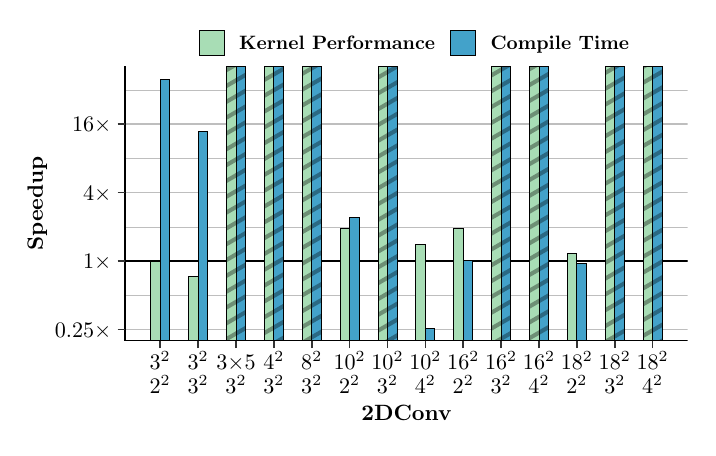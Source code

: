 % Created by tikzDevice version 0.12.4 on 2023-04-20 12:27:51
% !TEX encoding = UTF-8 Unicode
\begin{tikzpicture}[x=1pt,y=1pt]
\definecolor{fillColor}{RGB}{255,255,255}
\path[use as bounding box,fill=fillColor,fill opacity=0.00] (0,0) rectangle (238.49,144.54);
\begin{scope}
\path[clip] (  0.00,  0.00) rectangle (238.49,144.54);
\definecolor{drawColor}{RGB}{255,255,255}
\definecolor{fillColor}{RGB}{255,255,255}

\path[draw=drawColor,line width= 0.6pt,line join=round,line cap=round,fill=fillColor] (  0.00,  0.00) rectangle (238.49,144.54);
\end{scope}
\begin{scope}
\path[clip] ( 35.22, 31.48) rectangle (238.49,130.51);
\definecolor{fillColor}{RGB}{255,255,255}

\path[fill=fillColor] ( 35.22, 31.48) rectangle (238.49,130.51);
\definecolor{drawColor}{RGB}{190,190,190}

\path[draw=drawColor,line width= 0.1pt,line join=round] ( 35.22, 47.87) --
	(238.49, 47.87);

\path[draw=drawColor,line width= 0.1pt,line join=round] ( 35.22, 72.59) --
	(238.49, 72.59);

\path[draw=drawColor,line width= 0.1pt,line join=round] ( 35.22, 97.32) --
	(238.49, 97.32);

\path[draw=drawColor,line width= 0.1pt,line join=round] ( 35.22,122.04) --
	(238.49,122.04);

\path[draw=drawColor,line width= 0.5pt,line join=round] ( 35.22, 35.50) --
	(238.49, 35.50);

\path[draw=drawColor,line width= 0.5pt,line join=round] ( 35.22, 60.23) --
	(238.49, 60.23);

\path[draw=drawColor,line width= 0.5pt,line join=round] ( 35.22, 84.95) --
	(238.49, 84.95);

\path[draw=drawColor,line width= 0.5pt,line join=round] ( 35.22,109.68) --
	(238.49,109.68);
\definecolor{drawColor}{RGB}{0,0,0}

\path[draw=drawColor,line width= 0.4pt,line join=round] ( 35.22, 60.23) -- (238.49, 60.23);
\definecolor{fillColor}{RGB}{168,221,181}

\path[fill=fillColor] ( 44.46, 31.48) rectangle ( 47.88, 59.96);
\definecolor{fillColor}{RGB}{67,162,202}

\path[fill=fillColor] ( 47.88, 31.48) rectangle ( 51.30,126.01);
\definecolor{fillColor}{RGB}{168,221,181}

\path[fill=fillColor] ( 58.15, 31.48) rectangle ( 61.57, 54.72);
\definecolor{fillColor}{RGB}{67,162,202}

\path[fill=fillColor] ( 61.57, 31.48) rectangle ( 64.99,106.91);
\definecolor{fillColor}{RGB}{168,221,181}

\path[fill=fillColor] ( 71.84, 31.48) rectangle ( 75.26,130.51);
\definecolor{fillColor}{RGB}{67,162,202}

\path[fill=fillColor] ( 75.26, 31.48) rectangle ( 78.68,130.51);
\definecolor{fillColor}{RGB}{168,221,181}

\path[fill=fillColor] ( 85.52, 31.48) rectangle ( 88.95,130.51);
\definecolor{fillColor}{RGB}{67,162,202}

\path[fill=fillColor] ( 88.95, 31.48) rectangle ( 92.37,130.51);
\definecolor{fillColor}{RGB}{168,221,181}

\path[fill=fillColor] ( 99.21, 31.48) rectangle (102.64,130.51);
\definecolor{fillColor}{RGB}{67,162,202}

\path[fill=fillColor] (102.64, 31.48) rectangle (106.06,130.51);
\definecolor{fillColor}{RGB}{168,221,181}

\path[fill=fillColor] (112.90, 31.48) rectangle (116.32, 71.93);
\definecolor{fillColor}{RGB}{67,162,202}

\path[fill=fillColor] (116.32, 31.48) rectangle (119.75, 75.84);
\definecolor{fillColor}{RGB}{168,221,181}

\path[fill=fillColor] (126.59, 31.48) rectangle (130.01,130.51);
\definecolor{fillColor}{RGB}{67,162,202}

\path[fill=fillColor] (130.01, 31.48) rectangle (133.43,130.51);
\definecolor{fillColor}{RGB}{168,221,181}

\path[fill=fillColor] (140.28, 31.48) rectangle (143.70, 66.31);
\definecolor{fillColor}{RGB}{67,162,202}

\path[fill=fillColor] (143.70, 31.48) rectangle (147.12, 35.98);
\definecolor{fillColor}{RGB}{168,221,181}

\path[fill=fillColor] (153.97, 31.48) rectangle (157.39, 71.97);
\definecolor{fillColor}{RGB}{67,162,202}

\path[fill=fillColor] (157.39, 31.48) rectangle (160.81, 60.37);
\definecolor{fillColor}{RGB}{168,221,181}

\path[fill=fillColor] (167.65, 31.48) rectangle (171.08,130.51);
\definecolor{fillColor}{RGB}{67,162,202}

\path[fill=fillColor] (171.08, 31.48) rectangle (174.50,130.51);
\definecolor{fillColor}{RGB}{168,221,181}

\path[fill=fillColor] (181.34, 31.48) rectangle (184.76,130.51);
\definecolor{fillColor}{RGB}{67,162,202}

\path[fill=fillColor] (184.76, 31.48) rectangle (188.19,130.51);
\definecolor{fillColor}{RGB}{168,221,181}

\path[fill=fillColor] (195.03, 31.48) rectangle (198.45, 63.05);
\definecolor{fillColor}{RGB}{67,162,202}

\path[fill=fillColor] (198.45, 31.48) rectangle (201.87, 59.48);
\definecolor{fillColor}{RGB}{168,221,181}

\path[fill=fillColor] (208.72, 31.48) rectangle (212.14,130.51);
\definecolor{fillColor}{RGB}{67,162,202}

\path[fill=fillColor] (212.14, 31.48) rectangle (215.56,130.51);
\definecolor{fillColor}{RGB}{168,221,181}

\path[fill=fillColor] (222.41, 31.48) rectangle (225.83,130.51);
\definecolor{fillColor}{RGB}{67,162,202}

\path[fill=fillColor] (225.83, 31.48) rectangle (229.25,130.51);
\definecolor{fillColor}{RGB}{0,0,0}

\path[fill=fillColor,fill opacity=0.35] ( 75.26, 34.85) --
	( 75.26, 33.14) --
	( 72.39, 31.48) --
	( 71.84, 31.48) --
	( 71.84, 32.88) --
	( 75.26, 34.85) --
	cycle;

\path[fill=fillColor,fill opacity=0.35] ( 75.26, 40.57) --
	( 75.26, 38.86) --
	( 71.84, 36.88) --
	( 71.84, 38.60) --
	( 75.26, 40.57) --
	cycle;

\path[fill=fillColor,fill opacity=0.35] ( 75.26, 46.29) --
	( 75.26, 44.57) --
	( 71.84, 42.60) --
	( 71.84, 44.31) --
	( 75.26, 46.29) --
	cycle;

\path[fill=fillColor,fill opacity=0.35] ( 75.26, 52.01) --
	( 75.26, 50.29) --
	( 71.84, 48.31) --
	( 71.84, 50.03) --
	( 75.26, 52.01) --
	cycle;

\path[fill=fillColor,fill opacity=0.35] ( 75.26, 57.72) --
	( 75.26, 56.01) --
	( 71.84, 54.03) --
	( 71.84, 55.75) --
	( 75.26, 57.72) --
	cycle;

\path[fill=fillColor,fill opacity=0.35] ( 75.26, 63.44) --
	( 75.26, 61.72) --
	( 71.84, 59.75) --
	( 71.84, 61.46) --
	( 75.26, 63.44) --
	cycle;

\path[fill=fillColor,fill opacity=0.35] ( 75.26, 69.16) --
	( 75.26, 67.44) --
	( 71.84, 65.47) --
	( 71.84, 67.18) --
	( 75.26, 69.16) --
	cycle;

\path[fill=fillColor,fill opacity=0.35] ( 75.26, 74.87) --
	( 75.26, 73.16) --
	( 71.84, 71.18) --
	( 71.84, 72.90) --
	( 75.26, 74.87) --
	cycle;

\path[fill=fillColor,fill opacity=0.35] ( 75.26, 80.59) --
	( 75.26, 78.88) --
	( 71.84, 76.90) --
	( 71.84, 78.62) --
	( 75.26, 80.59) --
	cycle;

\path[fill=fillColor,fill opacity=0.35] ( 75.26, 86.31) --
	( 75.26, 84.59) --
	( 71.84, 82.62) --
	( 71.84, 84.33) --
	( 75.26, 86.31) --
	cycle;

\path[fill=fillColor,fill opacity=0.35] ( 75.26, 92.03) --
	( 75.26, 90.31) --
	( 71.84, 88.34) --
	( 71.84, 90.05) --
	( 75.26, 92.03) --
	cycle;

\path[fill=fillColor,fill opacity=0.35] ( 75.26, 97.74) --
	( 75.26, 96.03) --
	( 71.84, 94.05) --
	( 71.84, 95.77) --
	( 75.26, 97.74) --
	cycle;

\path[fill=fillColor,fill opacity=0.35] ( 75.26,103.46) --
	( 75.26,101.75) --
	( 71.84, 99.77) --
	( 71.84,101.48) --
	( 75.26,103.46) --
	cycle;

\path[fill=fillColor,fill opacity=0.35] ( 75.26,109.18) --
	( 75.26,107.46) --
	( 71.84,105.49) --
	( 71.84,107.20) --
	( 75.26,109.18) --
	cycle;

\path[fill=fillColor,fill opacity=0.35] ( 75.26,114.89) --
	( 75.26,113.18) --
	( 71.84,111.20) --
	( 71.84,112.92) --
	( 75.26,114.89) --
	cycle;

\path[fill=fillColor,fill opacity=0.35] ( 75.26,120.61) --
	( 75.26,118.90) --
	( 71.84,116.92) --
	( 71.84,118.64) --
	( 75.26,120.61) --
	cycle;

\path[fill=fillColor,fill opacity=0.35] ( 75.26,126.33) --
	( 75.26,124.61) --
	( 71.84,122.64) --
	( 71.84,124.35) --
	( 75.26,126.33) --
	cycle;

\path[fill=fillColor,fill opacity=0.35] ( 72.59,130.51) --
	( 75.26,130.51) --
	( 75.26,130.33) --
	( 71.84,128.36) --
	( 71.84,130.07) --
	( 72.59,130.51) --
	cycle;

\path[fill=fillColor,fill opacity=0.35] ( 78.68, 36.83) --
	( 78.68, 35.11) --
	( 75.26, 33.14) --
	( 75.26, 34.85) --
	( 78.68, 36.83) --
	cycle;

\path[fill=fillColor,fill opacity=0.35] ( 78.68, 42.55) --
	( 78.68, 40.83) --
	( 75.26, 38.86) --
	( 75.26, 40.57) --
	( 78.68, 42.55) --
	cycle;

\path[fill=fillColor,fill opacity=0.35] ( 78.68, 48.26) --
	( 78.68, 46.55) --
	( 75.26, 44.57) --
	( 75.26, 46.29) --
	( 78.68, 48.26) --
	cycle;

\path[fill=fillColor,fill opacity=0.35] ( 78.68, 53.98) --
	( 78.68, 52.27) --
	( 75.26, 50.29) --
	( 75.26, 52.01) --
	( 78.68, 53.98) --
	cycle;

\path[fill=fillColor,fill opacity=0.35] ( 78.68, 59.70) --
	( 78.68, 57.98) --
	( 75.26, 56.01) --
	( 75.26, 57.72) --
	( 78.68, 59.70) --
	cycle;

\path[fill=fillColor,fill opacity=0.35] ( 78.68, 65.42) --
	( 78.68, 63.70) --
	( 75.26, 61.72) --
	( 75.26, 63.44) --
	( 78.68, 65.42) --
	cycle;

\path[fill=fillColor,fill opacity=0.35] ( 78.68, 71.13) --
	( 78.68, 69.42) --
	( 75.26, 67.44) --
	( 75.26, 69.16) --
	( 78.68, 71.13) --
	cycle;

\path[fill=fillColor,fill opacity=0.35] ( 78.68, 76.85) --
	( 78.68, 75.13) --
	( 75.26, 73.16) --
	( 75.26, 74.87) --
	( 78.68, 76.85) --
	cycle;

\path[fill=fillColor,fill opacity=0.35] ( 78.68, 82.57) --
	( 78.68, 80.85) --
	( 75.26, 78.88) --
	( 75.26, 80.59) --
	( 78.68, 82.57) --
	cycle;

\path[fill=fillColor,fill opacity=0.35] ( 78.68, 88.28) --
	( 78.68, 86.57) --
	( 75.26, 84.59) --
	( 75.26, 86.31) --
	( 78.68, 88.28) --
	cycle;

\path[fill=fillColor,fill opacity=0.35] ( 78.68, 94.00) --
	( 78.68, 92.29) --
	( 75.26, 90.31) --
	( 75.26, 92.03) --
	( 78.68, 94.00) --
	cycle;

\path[fill=fillColor,fill opacity=0.35] ( 78.68, 99.72) --
	( 78.68, 98.00) --
	( 75.26, 96.03) --
	( 75.26, 97.74) --
	( 78.68, 99.72) --
	cycle;

\path[fill=fillColor,fill opacity=0.35] ( 78.68,105.44) --
	( 78.68,103.72) --
	( 75.26,101.75) --
	( 75.26,103.46) --
	( 78.68,105.44) --
	cycle;

\path[fill=fillColor,fill opacity=0.35] ( 78.68,111.15) --
	( 78.68,109.44) --
	( 75.26,107.46) --
	( 75.26,109.18) --
	( 78.68,111.15) --
	cycle;

\path[fill=fillColor,fill opacity=0.35] ( 78.68,116.87) --
	( 78.68,115.16) --
	( 75.26,113.18) --
	( 75.26,114.89) --
	( 78.68,116.87) --
	cycle;

\path[fill=fillColor,fill opacity=0.35] ( 78.68,122.59) --
	( 78.68,120.87) --
	( 75.26,118.90) --
	( 75.26,120.61) --
	( 78.68,122.59) --
	cycle;

\path[fill=fillColor,fill opacity=0.35] ( 78.68,128.30) --
	( 78.68,126.59) --
	( 75.26,124.61) --
	( 75.26,126.33) --
	( 78.68,128.30) --
	cycle;

\path[fill=fillColor,fill opacity=0.35] ( 75.26,130.33) --
	( 75.26,130.51) --
	( 75.56,130.51) --
	( 75.26,130.33) --
	cycle;

\path[fill=fillColor,fill opacity=0.35] ( 88.95, 37.04) --
	( 88.95, 35.32) --
	( 85.52, 33.35) --
	( 85.52, 35.06) --
	( 88.95, 37.04) --
	cycle;

\path[fill=fillColor,fill opacity=0.35] ( 88.95, 42.76) --
	( 88.95, 41.04) --
	( 85.52, 39.07) --
	( 85.52, 40.78) --
	( 88.95, 42.76) --
	cycle;

\path[fill=fillColor,fill opacity=0.35] ( 88.95, 48.47) --
	( 88.95, 46.76) --
	( 85.52, 44.78) --
	( 85.52, 46.50) --
	( 88.95, 48.47) --
	cycle;

\path[fill=fillColor,fill opacity=0.35] ( 88.95, 54.19) --
	( 88.95, 52.48) --
	( 85.52, 50.50) --
	( 85.52, 52.22) --
	( 88.95, 54.19) --
	cycle;

\path[fill=fillColor,fill opacity=0.35] ( 88.95, 59.91) --
	( 88.95, 58.19) --
	( 85.52, 56.22) --
	( 85.52, 57.93) --
	( 88.95, 59.91) --
	cycle;

\path[fill=fillColor,fill opacity=0.35] ( 88.95, 65.63) --
	( 88.95, 63.91) --
	( 85.52, 61.93) --
	( 85.52, 63.65) --
	( 88.95, 65.63) --
	cycle;

\path[fill=fillColor,fill opacity=0.35] ( 88.95, 71.34) --
	( 88.95, 69.63) --
	( 85.52, 67.65) --
	( 85.52, 69.37) --
	( 88.95, 71.34) --
	cycle;

\path[fill=fillColor,fill opacity=0.35] ( 88.95, 77.06) --
	( 88.95, 75.34) --
	( 85.52, 73.37) --
	( 85.52, 75.08) --
	( 88.95, 77.06) --
	cycle;

\path[fill=fillColor,fill opacity=0.35] ( 88.95, 82.78) --
	( 88.95, 81.06) --
	( 85.52, 79.09) --
	( 85.52, 80.80) --
	( 88.95, 82.78) --
	cycle;

\path[fill=fillColor,fill opacity=0.35] ( 88.95, 88.49) --
	( 88.95, 86.78) --
	( 85.52, 84.80) --
	( 85.52, 86.52) --
	( 88.95, 88.49) --
	cycle;

\path[fill=fillColor,fill opacity=0.35] ( 88.95, 94.21) --
	( 88.95, 92.50) --
	( 85.52, 90.52) --
	( 85.52, 92.24) --
	( 88.95, 94.21) --
	cycle;

\path[fill=fillColor,fill opacity=0.35] ( 88.95, 99.93) --
	( 88.95, 98.21) --
	( 85.52, 96.24) --
	( 85.52, 97.95) --
	( 88.95, 99.93) --
	cycle;

\path[fill=fillColor,fill opacity=0.35] ( 88.95,105.65) --
	( 88.95,103.93) --
	( 85.52,101.96) --
	( 85.52,103.67) --
	( 88.95,105.65) --
	cycle;

\path[fill=fillColor,fill opacity=0.35] ( 88.95,111.36) --
	( 88.95,109.65) --
	( 85.52,107.67) --
	( 85.52,109.39) --
	( 88.95,111.36) --
	cycle;

\path[fill=fillColor,fill opacity=0.35] ( 88.95,117.08) --
	( 88.95,115.37) --
	( 85.52,113.39) --
	( 85.52,115.10) --
	( 88.95,117.08) --
	cycle;

\path[fill=fillColor,fill opacity=0.35] ( 88.95,122.80) --
	( 88.95,121.08) --
	( 85.52,119.11) --
	( 85.52,120.82) --
	( 88.95,122.80) --
	cycle;

\path[fill=fillColor,fill opacity=0.35] ( 88.95,128.51) --
	( 88.95,126.80) --
	( 85.52,124.82) --
	( 85.52,126.54) --
	( 88.95,128.51) --
	cycle;

\path[fill=fillColor,fill opacity=0.35] ( 92.37, 33.30) --
	( 92.37, 31.58) --
	( 92.19, 31.48) --
	( 89.22, 31.48) --
	( 92.37, 33.30) --
	cycle;

\path[fill=fillColor,fill opacity=0.35] ( 92.37, 39.02) --
	( 92.37, 37.30) --
	( 88.95, 35.32) --
	( 88.95, 37.04) --
	( 92.37, 39.02) --
	cycle;

\path[fill=fillColor,fill opacity=0.35] ( 92.37, 44.73) --
	( 92.37, 43.02) --
	( 88.95, 41.04) --
	( 88.95, 42.76) --
	( 92.37, 44.73) --
	cycle;

\path[fill=fillColor,fill opacity=0.35] ( 92.37, 50.45) --
	( 92.37, 48.73) --
	( 88.95, 46.76) --
	( 88.95, 48.47) --
	( 92.37, 50.45) --
	cycle;

\path[fill=fillColor,fill opacity=0.35] ( 92.37, 56.17) --
	( 92.37, 54.45) --
	( 88.95, 52.48) --
	( 88.95, 54.19) --
	( 92.37, 56.17) --
	cycle;

\path[fill=fillColor,fill opacity=0.35] ( 92.37, 61.88) --
	( 92.37, 60.17) --
	( 88.95, 58.19) --
	( 88.95, 59.91) --
	( 92.37, 61.88) --
	cycle;

\path[fill=fillColor,fill opacity=0.35] ( 92.37, 67.60) --
	( 92.37, 65.89) --
	( 88.95, 63.91) --
	( 88.95, 65.63) --
	( 92.37, 67.60) --
	cycle;

\path[fill=fillColor,fill opacity=0.35] ( 92.37, 73.32) --
	( 92.37, 71.60) --
	( 88.95, 69.63) --
	( 88.95, 71.34) --
	( 92.37, 73.32) --
	cycle;

\path[fill=fillColor,fill opacity=0.35] ( 92.37, 79.04) --
	( 92.37, 77.32) --
	( 88.95, 75.34) --
	( 88.95, 77.06) --
	( 92.37, 79.04) --
	cycle;

\path[fill=fillColor,fill opacity=0.35] ( 92.37, 84.75) --
	( 92.37, 83.04) --
	( 88.95, 81.06) --
	( 88.95, 82.78) --
	( 92.37, 84.75) --
	cycle;

\path[fill=fillColor,fill opacity=0.35] ( 92.37, 90.47) --
	( 92.37, 88.75) --
	( 88.95, 86.78) --
	( 88.95, 88.49) --
	( 92.37, 90.47) --
	cycle;

\path[fill=fillColor,fill opacity=0.35] ( 92.37, 96.19) --
	( 92.37, 94.47) --
	( 88.95, 92.50) --
	( 88.95, 94.21) --
	( 92.37, 96.19) --
	cycle;

\path[fill=fillColor,fill opacity=0.35] ( 92.37,101.90) --
	( 92.37,100.19) --
	( 88.95, 98.21) --
	( 88.95, 99.93) --
	( 92.37,101.90) --
	cycle;

\path[fill=fillColor,fill opacity=0.35] ( 92.37,107.62) --
	( 92.37,105.91) --
	( 88.95,103.93) --
	( 88.95,105.65) --
	( 92.37,107.62) --
	cycle;

\path[fill=fillColor,fill opacity=0.35] ( 92.37,113.34) --
	( 92.37,111.62) --
	( 88.95,109.65) --
	( 88.95,111.36) --
	( 92.37,113.34) --
	cycle;

\path[fill=fillColor,fill opacity=0.35] ( 92.37,119.06) --
	( 92.37,117.34) --
	( 88.95,115.37) --
	( 88.95,117.08) --
	( 92.37,119.06) --
	cycle;

\path[fill=fillColor,fill opacity=0.35] ( 92.37,124.77) --
	( 92.37,123.06) --
	( 88.95,121.08) --
	( 88.95,122.80) --
	( 92.37,124.77) --
	cycle;

\path[fill=fillColor,fill opacity=0.35] ( 92.37,130.49) --
	( 92.37,128.78) --
	( 88.95,126.80) --
	( 88.95,128.51) --
	( 92.37,130.49) --
	cycle;

\path[fill=fillColor,fill opacity=0.35] (102.64, 33.51) --
	(102.64, 31.79) --
	(102.10, 31.48) --
	( 99.21, 31.48) --
	( 99.21, 31.53) --
	(102.64, 33.51) --
	cycle;

\path[fill=fillColor,fill opacity=0.35] (102.64, 39.23) --
	(102.64, 37.51) --
	( 99.21, 35.53) --
	( 99.21, 37.25) --
	(102.64, 39.23) --
	cycle;

\path[fill=fillColor,fill opacity=0.35] (102.64, 44.94) --
	(102.64, 43.23) --
	( 99.21, 41.25) --
	( 99.21, 42.97) --
	(102.64, 44.94) --
	cycle;

\path[fill=fillColor,fill opacity=0.35] (102.64, 50.66) --
	(102.64, 48.94) --
	( 99.21, 46.97) --
	( 99.21, 48.68) --
	(102.64, 50.66) --
	cycle;

\path[fill=fillColor,fill opacity=0.35] (102.64, 56.38) --
	(102.64, 54.66) --
	( 99.21, 52.69) --
	( 99.21, 54.40) --
	(102.64, 56.38) --
	cycle;

\path[fill=fillColor,fill opacity=0.35] (102.64, 62.09) --
	(102.64, 60.38) --
	( 99.21, 58.40) --
	( 99.21, 60.12) --
	(102.64, 62.09) --
	cycle;

\path[fill=fillColor,fill opacity=0.35] (102.64, 67.81) --
	(102.64, 66.10) --
	( 99.21, 64.12) --
	( 99.21, 65.84) --
	(102.64, 67.81) --
	cycle;

\path[fill=fillColor,fill opacity=0.35] (102.64, 73.53) --
	(102.64, 71.81) --
	( 99.21, 69.84) --
	( 99.21, 71.55) --
	(102.64, 73.53) --
	cycle;

\path[fill=fillColor,fill opacity=0.35] (102.64, 79.25) --
	(102.64, 77.53) --
	( 99.21, 75.55) --
	( 99.21, 77.27) --
	(102.64, 79.25) --
	cycle;

\path[fill=fillColor,fill opacity=0.35] (102.64, 84.96) --
	(102.64, 83.25) --
	( 99.21, 81.27) --
	( 99.21, 82.99) --
	(102.64, 84.96) --
	cycle;

\path[fill=fillColor,fill opacity=0.35] (102.64, 90.68) --
	(102.64, 88.96) --
	( 99.21, 86.99) --
	( 99.21, 88.70) --
	(102.64, 90.68) --
	cycle;

\path[fill=fillColor,fill opacity=0.35] (102.64, 96.40) --
	(102.64, 94.68) --
	( 99.21, 92.71) --
	( 99.21, 94.42) --
	(102.64, 96.40) --
	cycle;

\path[fill=fillColor,fill opacity=0.35] (102.64,102.11) --
	(102.64,100.40) --
	( 99.21, 98.42) --
	( 99.21,100.14) --
	(102.64,102.11) --
	cycle;

\path[fill=fillColor,fill opacity=0.35] (102.64,107.83) --
	(102.64,106.12) --
	( 99.21,104.14) --
	( 99.21,105.86) --
	(102.64,107.83) --
	cycle;

\path[fill=fillColor,fill opacity=0.35] (102.64,113.55) --
	(102.64,111.83) --
	( 99.21,109.86) --
	( 99.21,111.57) --
	(102.64,113.55) --
	cycle;

\path[fill=fillColor,fill opacity=0.35] (102.64,119.27) --
	(102.64,117.55) --
	( 99.21,115.58) --
	( 99.21,117.29) --
	(102.64,119.27) --
	cycle;

\path[fill=fillColor,fill opacity=0.35] (102.64,124.98) --
	(102.64,123.27) --
	( 99.21,121.29) --
	( 99.21,123.01) --
	(102.64,124.98) --
	cycle;

\path[fill=fillColor,fill opacity=0.35] (102.30,130.51) --
	(102.64,130.51) --
	(102.64,128.99) --
	( 99.21,127.01) --
	( 99.21,128.72) --
	(102.30,130.51) --
	cycle;

\path[fill=fillColor,fill opacity=0.35] (106.06, 35.48) --
	(106.06, 33.77) --
	(102.64, 31.79) --
	(102.64, 33.51) --
	(106.06, 35.48) --
	cycle;

\path[fill=fillColor,fill opacity=0.35] (106.06, 41.20) --
	(106.06, 39.49) --
	(102.64, 37.51) --
	(102.64, 39.23) --
	(106.06, 41.20) --
	cycle;

\path[fill=fillColor,fill opacity=0.35] (106.06, 46.92) --
	(106.06, 45.20) --
	(102.64, 43.23) --
	(102.64, 44.94) --
	(106.06, 46.92) --
	cycle;

\path[fill=fillColor,fill opacity=0.35] (106.06, 52.64) --
	(106.06, 50.92) --
	(102.64, 48.94) --
	(102.64, 50.66) --
	(106.06, 52.64) --
	cycle;

\path[fill=fillColor,fill opacity=0.35] (106.06, 58.35) --
	(106.06, 56.64) --
	(102.64, 54.66) --
	(102.64, 56.38) --
	(106.06, 58.35) --
	cycle;

\path[fill=fillColor,fill opacity=0.35] (106.06, 64.07) --
	(106.06, 62.35) --
	(102.64, 60.38) --
	(102.64, 62.09) --
	(106.06, 64.07) --
	cycle;

\path[fill=fillColor,fill opacity=0.35] (106.06, 69.79) --
	(106.06, 68.07) --
	(102.64, 66.10) --
	(102.64, 67.81) --
	(106.06, 69.79) --
	cycle;

\path[fill=fillColor,fill opacity=0.35] (106.06, 75.50) --
	(106.06, 73.79) --
	(102.64, 71.81) --
	(102.64, 73.53) --
	(106.06, 75.50) --
	cycle;

\path[fill=fillColor,fill opacity=0.35] (106.06, 81.22) --
	(106.06, 79.51) --
	(102.64, 77.53) --
	(102.64, 79.25) --
	(106.06, 81.22) --
	cycle;

\path[fill=fillColor,fill opacity=0.35] (106.06, 86.94) --
	(106.06, 85.22) --
	(102.64, 83.25) --
	(102.64, 84.96) --
	(106.06, 86.94) --
	cycle;

\path[fill=fillColor,fill opacity=0.35] (106.06, 92.66) --
	(106.06, 90.94) --
	(102.64, 88.96) --
	(102.64, 90.68) --
	(106.06, 92.66) --
	cycle;

\path[fill=fillColor,fill opacity=0.35] (106.06, 98.37) --
	(106.06, 96.66) --
	(102.64, 94.68) --
	(102.64, 96.40) --
	(106.06, 98.37) --
	cycle;

\path[fill=fillColor,fill opacity=0.35] (106.06,104.09) --
	(106.06,102.38) --
	(102.64,100.40) --
	(102.64,102.11) --
	(106.06,104.09) --
	cycle;

\path[fill=fillColor,fill opacity=0.35] (106.06,109.81) --
	(106.06,108.09) --
	(102.64,106.12) --
	(102.64,107.83) --
	(106.06,109.81) --
	cycle;

\path[fill=fillColor,fill opacity=0.35] (106.06,115.52) --
	(106.06,113.81) --
	(102.64,111.83) --
	(102.64,113.55) --
	(106.06,115.52) --
	cycle;

\path[fill=fillColor,fill opacity=0.35] (106.06,121.24) --
	(106.06,119.53) --
	(102.64,117.55) --
	(102.64,119.27) --
	(106.06,121.24) --
	cycle;

\path[fill=fillColor,fill opacity=0.35] (106.06,126.96) --
	(106.06,125.24) --
	(102.64,123.27) --
	(102.64,124.98) --
	(106.06,126.96) --
	cycle;

\path[fill=fillColor,fill opacity=0.35] (102.64,128.99) --
	(102.64,130.51) --
	(105.27,130.51) --
	(102.64,128.99) --
	cycle;

\path[fill=fillColor,fill opacity=0.35] (130.01, 32.16) --
	(130.01, 31.48) --
	(128.83, 31.48) --
	(130.01, 32.16) --
	cycle;

\path[fill=fillColor,fill opacity=0.35] (130.01, 37.88) --
	(130.01, 36.16) --
	(126.59, 34.19) --
	(126.59, 35.90) --
	(130.01, 37.88) --
	cycle;

\path[fill=fillColor,fill opacity=0.35] (130.01, 43.60) --
	(130.01, 41.88) --
	(126.59, 39.91) --
	(126.59, 41.62) --
	(130.01, 43.60) --
	cycle;

\path[fill=fillColor,fill opacity=0.35] (130.01, 49.31) --
	(130.01, 47.60) --
	(126.59, 45.62) --
	(126.59, 47.34) --
	(130.01, 49.31) --
	cycle;

\path[fill=fillColor,fill opacity=0.35] (130.01, 55.03) --
	(130.01, 53.32) --
	(126.59, 51.34) --
	(126.59, 53.06) --
	(130.01, 55.03) --
	cycle;

\path[fill=fillColor,fill opacity=0.35] (130.01, 60.75) --
	(130.01, 59.03) --
	(126.59, 57.06) --
	(126.59, 58.77) --
	(130.01, 60.75) --
	cycle;

\path[fill=fillColor,fill opacity=0.35] (130.01, 66.47) --
	(130.01, 64.75) --
	(126.59, 62.77) --
	(126.59, 64.49) --
	(130.01, 66.47) --
	cycle;

\path[fill=fillColor,fill opacity=0.35] (130.01, 72.18) --
	(130.01, 70.47) --
	(126.59, 68.49) --
	(126.59, 70.21) --
	(130.01, 72.18) --
	cycle;

\path[fill=fillColor,fill opacity=0.35] (130.01, 77.90) --
	(130.01, 76.18) --
	(126.59, 74.21) --
	(126.59, 75.92) --
	(130.01, 77.90) --
	cycle;

\path[fill=fillColor,fill opacity=0.35] (130.01, 83.62) --
	(130.01, 81.90) --
	(126.59, 79.93) --
	(126.59, 81.64) --
	(130.01, 83.62) --
	cycle;

\path[fill=fillColor,fill opacity=0.35] (130.01, 89.33) --
	(130.01, 87.62) --
	(126.59, 85.64) --
	(126.59, 87.36) --
	(130.01, 89.33) --
	cycle;

\path[fill=fillColor,fill opacity=0.35] (130.01, 95.05) --
	(130.01, 93.34) --
	(126.59, 91.36) --
	(126.59, 93.08) --
	(130.01, 95.05) --
	cycle;

\path[fill=fillColor,fill opacity=0.35] (130.01,100.77) --
	(130.01, 99.05) --
	(126.59, 97.08) --
	(126.59, 98.79) --
	(130.01,100.77) --
	cycle;

\path[fill=fillColor,fill opacity=0.35] (130.01,106.49) --
	(130.01,104.77) --
	(126.59,102.79) --
	(126.59,104.51) --
	(130.01,106.49) --
	cycle;

\path[fill=fillColor,fill opacity=0.35] (130.01,112.20) --
	(130.01,110.49) --
	(126.59,108.51) --
	(126.59,110.23) --
	(130.01,112.20) --
	cycle;

\path[fill=fillColor,fill opacity=0.35] (130.01,117.92) --
	(130.01,116.21) --
	(126.59,114.23) --
	(126.59,115.94) --
	(130.01,117.92) --
	cycle;

\path[fill=fillColor,fill opacity=0.35] (130.01,123.64) --
	(130.01,121.92) --
	(126.59,119.95) --
	(126.59,121.66) --
	(130.01,123.64) --
	cycle;

\path[fill=fillColor,fill opacity=0.35] (130.01,129.35) --
	(130.01,127.64) --
	(126.59,125.66) --
	(126.59,127.38) --
	(130.01,129.35) --
	cycle;

\path[fill=fillColor,fill opacity=0.35] (133.43, 34.14) --
	(133.43, 32.42) --
	(131.80, 31.48) --
	(130.01, 31.48) --
	(130.01, 32.16) --
	(133.43, 34.14) --
	cycle;

\path[fill=fillColor,fill opacity=0.35] (133.43, 39.85) --
	(133.43, 38.14) --
	(130.01, 36.16) --
	(130.01, 37.88) --
	(133.43, 39.85) --
	cycle;

\path[fill=fillColor,fill opacity=0.35] (133.43, 45.57) --
	(133.43, 43.86) --
	(130.01, 41.88) --
	(130.01, 43.60) --
	(133.43, 45.57) --
	cycle;

\path[fill=fillColor,fill opacity=0.35] (133.43, 51.29) --
	(133.43, 49.57) --
	(130.01, 47.60) --
	(130.01, 49.31) --
	(133.43, 51.29) --
	cycle;

\path[fill=fillColor,fill opacity=0.35] (133.43, 57.01) --
	(133.43, 55.29) --
	(130.01, 53.32) --
	(130.01, 55.03) --
	(133.43, 57.01) --
	cycle;

\path[fill=fillColor,fill opacity=0.35] (133.43, 62.72) --
	(133.43, 61.01) --
	(130.01, 59.03) --
	(130.01, 60.75) --
	(133.43, 62.72) --
	cycle;

\path[fill=fillColor,fill opacity=0.35] (133.43, 68.44) --
	(133.43, 66.73) --
	(130.01, 64.75) --
	(130.01, 66.47) --
	(133.43, 68.44) --
	cycle;

\path[fill=fillColor,fill opacity=0.35] (133.43, 74.16) --
	(133.43, 72.44) --
	(130.01, 70.47) --
	(130.01, 72.18) --
	(133.43, 74.16) --
	cycle;

\path[fill=fillColor,fill opacity=0.35] (133.43, 79.88) --
	(133.43, 78.16) --
	(130.01, 76.18) --
	(130.01, 77.90) --
	(133.43, 79.88) --
	cycle;

\path[fill=fillColor,fill opacity=0.35] (133.43, 85.59) --
	(133.43, 83.88) --
	(130.01, 81.90) --
	(130.01, 83.62) --
	(133.43, 85.59) --
	cycle;

\path[fill=fillColor,fill opacity=0.35] (133.43, 91.31) --
	(133.43, 89.59) --
	(130.01, 87.62) --
	(130.01, 89.33) --
	(133.43, 91.31) --
	cycle;

\path[fill=fillColor,fill opacity=0.35] (133.43, 97.03) --
	(133.43, 95.31) --
	(130.01, 93.34) --
	(130.01, 95.05) --
	(133.43, 97.03) --
	cycle;

\path[fill=fillColor,fill opacity=0.35] (133.43,102.74) --
	(133.43,101.03) --
	(130.01, 99.05) --
	(130.01,100.77) --
	(133.43,102.74) --
	cycle;

\path[fill=fillColor,fill opacity=0.35] (133.43,108.46) --
	(133.43,106.75) --
	(130.01,104.77) --
	(130.01,106.49) --
	(133.43,108.46) --
	cycle;

\path[fill=fillColor,fill opacity=0.35] (133.43,114.18) --
	(133.43,112.46) --
	(130.01,110.49) --
	(130.01,112.20) --
	(133.43,114.18) --
	cycle;

\path[fill=fillColor,fill opacity=0.35] (133.43,119.90) --
	(133.43,118.18) --
	(130.01,116.21) --
	(130.01,117.92) --
	(133.43,119.90) --
	cycle;

\path[fill=fillColor,fill opacity=0.35] (133.43,125.61) --
	(133.43,123.90) --
	(130.01,121.92) --
	(130.01,123.64) --
	(133.43,125.61) --
	cycle;

\path[fill=fillColor,fill opacity=0.35] (132.01,130.51) --
	(133.43,130.51) --
	(133.43,129.62) --
	(130.01,127.64) --
	(130.01,129.35) --
	(132.01,130.51) --
	cycle;

\path[fill=fillColor,fill opacity=0.35] (171.08, 33.00) --
	(171.08, 31.48) --
	(168.44, 31.48) --
	(171.08, 33.00) --
	cycle;

\path[fill=fillColor,fill opacity=0.35] (171.08, 38.72) --
	(171.08, 37.00) --
	(167.65, 35.03) --
	(167.65, 36.74) --
	(171.08, 38.72) --
	cycle;

\path[fill=fillColor,fill opacity=0.35] (171.08, 44.44) --
	(171.08, 42.72) --
	(167.65, 40.75) --
	(167.65, 42.46) --
	(171.08, 44.44) --
	cycle;

\path[fill=fillColor,fill opacity=0.35] (171.08, 50.15) --
	(171.08, 48.44) --
	(167.65, 46.46) --
	(167.65, 48.18) --
	(171.08, 50.15) --
	cycle;

\path[fill=fillColor,fill opacity=0.35] (171.08, 55.87) --
	(171.08, 54.16) --
	(167.65, 52.18) --
	(167.65, 53.89) --
	(171.08, 55.87) --
	cycle;

\path[fill=fillColor,fill opacity=0.35] (171.08, 61.59) --
	(171.08, 59.87) --
	(167.65, 57.90) --
	(167.65, 59.61) --
	(171.08, 61.59) --
	cycle;

\path[fill=fillColor,fill opacity=0.35] (171.08, 67.31) --
	(171.08, 65.59) --
	(167.65, 63.61) --
	(167.65, 65.33) --
	(171.08, 67.31) --
	cycle;

\path[fill=fillColor,fill opacity=0.35] (171.08, 73.02) --
	(171.08, 71.31) --
	(167.65, 69.33) --
	(167.65, 71.05) --
	(171.08, 73.02) --
	cycle;

\path[fill=fillColor,fill opacity=0.35] (171.08, 78.74) --
	(171.08, 77.02) --
	(167.65, 75.05) --
	(167.65, 76.76) --
	(171.08, 78.74) --
	cycle;

\path[fill=fillColor,fill opacity=0.35] (171.08, 84.46) --
	(171.08, 82.74) --
	(167.65, 80.77) --
	(167.65, 82.48) --
	(171.08, 84.46) --
	cycle;

\path[fill=fillColor,fill opacity=0.35] (171.08, 90.17) --
	(171.08, 88.46) --
	(167.65, 86.48) --
	(167.65, 88.20) --
	(171.08, 90.17) --
	cycle;

\path[fill=fillColor,fill opacity=0.35] (171.08, 95.89) --
	(171.08, 94.18) --
	(167.65, 92.20) --
	(167.65, 93.92) --
	(171.08, 95.89) --
	cycle;

\path[fill=fillColor,fill opacity=0.35] (171.08,101.61) --
	(171.08, 99.89) --
	(167.65, 97.92) --
	(167.65, 99.63) --
	(171.08,101.61) --
	cycle;

\path[fill=fillColor,fill opacity=0.35] (171.08,107.33) --
	(171.08,105.61) --
	(167.65,103.63) --
	(167.65,105.35) --
	(171.08,107.33) --
	cycle;

\path[fill=fillColor,fill opacity=0.35] (171.08,113.04) --
	(171.08,111.33) --
	(167.65,109.35) --
	(167.65,111.07) --
	(171.08,113.04) --
	cycle;

\path[fill=fillColor,fill opacity=0.35] (171.08,118.76) --
	(171.08,117.04) --
	(167.65,115.07) --
	(167.65,116.78) --
	(171.08,118.76) --
	cycle;

\path[fill=fillColor,fill opacity=0.35] (171.08,124.48) --
	(171.08,122.76) --
	(167.65,120.79) --
	(167.65,122.50) --
	(171.08,124.48) --
	cycle;

\path[fill=fillColor,fill opacity=0.35] (171.08,130.19) --
	(171.08,128.48) --
	(167.65,126.50) --
	(167.65,128.22) --
	(171.08,130.19) --
	cycle;

\path[fill=fillColor,fill opacity=0.35] (174.50, 34.98) --
	(174.50, 33.26) --
	(171.41, 31.48) --
	(171.08, 31.48) --
	(171.08, 33.00) --
	(174.50, 34.98) --
	cycle;

\path[fill=fillColor,fill opacity=0.35] (174.50, 40.69) --
	(174.50, 38.98) --
	(171.08, 37.00) --
	(171.08, 38.72) --
	(174.50, 40.69) --
	cycle;

\path[fill=fillColor,fill opacity=0.35] (174.50, 46.41) --
	(174.50, 44.70) --
	(171.08, 42.72) --
	(171.08, 44.44) --
	(174.50, 46.41) --
	cycle;

\path[fill=fillColor,fill opacity=0.35] (174.50, 52.13) --
	(174.50, 50.41) --
	(171.08, 48.44) --
	(171.08, 50.15) --
	(174.50, 52.13) --
	cycle;

\path[fill=fillColor,fill opacity=0.35] (174.50, 57.85) --
	(174.50, 56.13) --
	(171.08, 54.16) --
	(171.08, 55.87) --
	(174.50, 57.85) --
	cycle;

\path[fill=fillColor,fill opacity=0.35] (174.50, 63.56) --
	(174.50, 61.85) --
	(171.08, 59.87) --
	(171.08, 61.59) --
	(174.50, 63.56) --
	cycle;

\path[fill=fillColor,fill opacity=0.35] (174.50, 69.28) --
	(174.50, 67.57) --
	(171.08, 65.59) --
	(171.08, 67.31) --
	(174.50, 69.28) --
	cycle;

\path[fill=fillColor,fill opacity=0.35] (174.50, 75.00) --
	(174.50, 73.28) --
	(171.08, 71.31) --
	(171.08, 73.02) --
	(174.50, 75.00) --
	cycle;

\path[fill=fillColor,fill opacity=0.35] (174.50, 80.72) --
	(174.50, 79.00) --
	(171.08, 77.02) --
	(171.08, 78.74) --
	(174.50, 80.72) --
	cycle;

\path[fill=fillColor,fill opacity=0.35] (174.50, 86.43) --
	(174.50, 84.72) --
	(171.08, 82.74) --
	(171.08, 84.46) --
	(174.50, 86.43) --
	cycle;

\path[fill=fillColor,fill opacity=0.35] (174.50, 92.15) --
	(174.50, 90.43) --
	(171.08, 88.46) --
	(171.08, 90.17) --
	(174.50, 92.15) --
	cycle;

\path[fill=fillColor,fill opacity=0.35] (174.50, 97.87) --
	(174.50, 96.15) --
	(171.08, 94.18) --
	(171.08, 95.89) --
	(174.50, 97.87) --
	cycle;

\path[fill=fillColor,fill opacity=0.35] (174.50,103.58) --
	(174.50,101.87) --
	(171.08, 99.89) --
	(171.08,101.61) --
	(174.50,103.58) --
	cycle;

\path[fill=fillColor,fill opacity=0.35] (174.50,109.30) --
	(174.50,107.59) --
	(171.08,105.61) --
	(171.08,107.33) --
	(174.50,109.30) --
	cycle;

\path[fill=fillColor,fill opacity=0.35] (174.50,115.02) --
	(174.50,113.30) --
	(171.08,111.33) --
	(171.08,113.04) --
	(174.50,115.02) --
	cycle;

\path[fill=fillColor,fill opacity=0.35] (174.50,120.74) --
	(174.50,119.02) --
	(171.08,117.04) --
	(171.08,118.76) --
	(174.50,120.74) --
	cycle;

\path[fill=fillColor,fill opacity=0.35] (174.50,126.45) --
	(174.50,124.74) --
	(171.08,122.76) --
	(171.08,124.48) --
	(174.50,126.45) --
	cycle;

\path[fill=fillColor,fill opacity=0.35] (171.62,130.51) --
	(174.50,130.51) --
	(174.50,130.46) --
	(171.08,128.48) --
	(171.08,130.19) --
	(171.62,130.51) --
	cycle;

\path[fill=fillColor,fill opacity=0.35] (184.76, 35.19) --
	(184.76, 33.47) --
	(181.34, 31.50) --
	(181.34, 33.21) --
	(184.76, 35.19) --
	cycle;

\path[fill=fillColor,fill opacity=0.35] (184.76, 40.90) --
	(184.76, 39.19) --
	(181.34, 37.21) --
	(181.34, 38.93) --
	(184.76, 40.90) --
	cycle;

\path[fill=fillColor,fill opacity=0.35] (184.76, 46.62) --
	(184.76, 44.91) --
	(181.34, 42.93) --
	(181.34, 44.65) --
	(184.76, 46.62) --
	cycle;

\path[fill=fillColor,fill opacity=0.35] (184.76, 52.34) --
	(184.76, 50.62) --
	(181.34, 48.65) --
	(181.34, 50.36) --
	(184.76, 52.34) --
	cycle;

\path[fill=fillColor,fill opacity=0.35] (184.76, 58.06) --
	(184.76, 56.34) --
	(181.34, 54.37) --
	(181.34, 56.08) --
	(184.76, 58.06) --
	cycle;

\path[fill=fillColor,fill opacity=0.35] (184.76, 63.77) --
	(184.76, 62.06) --
	(181.34, 60.08) --
	(181.34, 61.80) --
	(184.76, 63.77) --
	cycle;

\path[fill=fillColor,fill opacity=0.35] (184.76, 69.49) --
	(184.76, 67.78) --
	(181.34, 65.80) --
	(181.34, 67.52) --
	(184.76, 69.49) --
	cycle;

\path[fill=fillColor,fill opacity=0.35] (184.76, 75.21) --
	(184.76, 73.49) --
	(181.34, 71.52) --
	(181.34, 73.23) --
	(184.76, 75.21) --
	cycle;

\path[fill=fillColor,fill opacity=0.35] (184.76, 80.93) --
	(184.76, 79.21) --
	(181.34, 77.23) --
	(181.34, 78.95) --
	(184.76, 80.93) --
	cycle;

\path[fill=fillColor,fill opacity=0.35] (184.76, 86.64) --
	(184.76, 84.93) --
	(181.34, 82.95) --
	(181.34, 84.67) --
	(184.76, 86.64) --
	cycle;

\path[fill=fillColor,fill opacity=0.35] (184.76, 92.36) --
	(184.76, 90.64) --
	(181.34, 88.67) --
	(181.34, 90.38) --
	(184.76, 92.36) --
	cycle;

\path[fill=fillColor,fill opacity=0.35] (184.76, 98.08) --
	(184.76, 96.36) --
	(181.34, 94.39) --
	(181.34, 96.10) --
	(184.76, 98.08) --
	cycle;

\path[fill=fillColor,fill opacity=0.35] (184.76,103.79) --
	(184.76,102.08) --
	(181.34,100.10) --
	(181.34,101.82) --
	(184.76,103.79) --
	cycle;

\path[fill=fillColor,fill opacity=0.35] (184.76,109.51) --
	(184.76,107.80) --
	(181.34,105.82) --
	(181.34,107.54) --
	(184.76,109.51) --
	cycle;

\path[fill=fillColor,fill opacity=0.35] (184.76,115.23) --
	(184.76,113.51) --
	(181.34,111.54) --
	(181.34,113.25) --
	(184.76,115.23) --
	cycle;

\path[fill=fillColor,fill opacity=0.35] (184.76,120.95) --
	(184.76,119.23) --
	(181.34,117.25) --
	(181.34,118.97) --
	(184.76,120.95) --
	cycle;

\path[fill=fillColor,fill opacity=0.35] (184.76,126.66) --
	(184.76,124.95) --
	(181.34,122.97) --
	(181.34,124.69) --
	(184.76,126.66) --
	cycle;

\path[fill=fillColor,fill opacity=0.35] (181.52,130.51) --
	(184.49,130.51) --
	(181.34,128.69) --
	(181.34,130.40) --
	(181.52,130.51) --
	cycle;

\path[fill=fillColor,fill opacity=0.35] (188.19, 37.16) --
	(188.19, 35.45) --
	(184.76, 33.47) --
	(184.76, 35.19) --
	(188.19, 37.16) --
	cycle;

\path[fill=fillColor,fill opacity=0.35] (188.19, 42.88) --
	(188.19, 41.17) --
	(184.76, 39.19) --
	(184.76, 40.90) --
	(188.19, 42.88) --
	cycle;

\path[fill=fillColor,fill opacity=0.35] (188.19, 48.60) --
	(188.19, 46.88) --
	(184.76, 44.91) --
	(184.76, 46.62) --
	(188.19, 48.60) --
	cycle;

\path[fill=fillColor,fill opacity=0.35] (188.19, 54.31) --
	(188.19, 52.60) --
	(184.76, 50.62) --
	(184.76, 52.34) --
	(188.19, 54.31) --
	cycle;

\path[fill=fillColor,fill opacity=0.35] (188.19, 60.03) --
	(188.19, 58.32) --
	(184.76, 56.34) --
	(184.76, 58.06) --
	(188.19, 60.03) --
	cycle;

\path[fill=fillColor,fill opacity=0.35] (188.19, 65.75) --
	(188.19, 64.03) --
	(184.76, 62.06) --
	(184.76, 63.77) --
	(188.19, 65.75) --
	cycle;

\path[fill=fillColor,fill opacity=0.35] (188.19, 71.47) --
	(188.19, 69.75) --
	(184.76, 67.78) --
	(184.76, 69.49) --
	(188.19, 71.47) --
	cycle;

\path[fill=fillColor,fill opacity=0.35] (188.19, 77.18) --
	(188.19, 75.47) --
	(184.76, 73.49) --
	(184.76, 75.21) --
	(188.19, 77.18) --
	cycle;

\path[fill=fillColor,fill opacity=0.35] (188.19, 82.90) --
	(188.19, 81.19) --
	(184.76, 79.21) --
	(184.76, 80.93) --
	(188.19, 82.90) --
	cycle;

\path[fill=fillColor,fill opacity=0.35] (188.19, 88.62) --
	(188.19, 86.90) --
	(184.76, 84.93) --
	(184.76, 86.64) --
	(188.19, 88.62) --
	cycle;

\path[fill=fillColor,fill opacity=0.35] (188.19, 94.34) --
	(188.19, 92.62) --
	(184.76, 90.64) --
	(184.76, 92.36) --
	(188.19, 94.34) --
	cycle;

\path[fill=fillColor,fill opacity=0.35] (188.19,100.05) --
	(188.19, 98.34) --
	(184.76, 96.36) --
	(184.76, 98.08) --
	(188.19,100.05) --
	cycle;

\path[fill=fillColor,fill opacity=0.35] (188.19,105.77) --
	(188.19,104.05) --
	(184.76,102.08) --
	(184.76,103.79) --
	(188.19,105.77) --
	cycle;

\path[fill=fillColor,fill opacity=0.35] (188.19,111.49) --
	(188.19,109.77) --
	(184.76,107.80) --
	(184.76,109.51) --
	(188.19,111.49) --
	cycle;

\path[fill=fillColor,fill opacity=0.35] (188.19,117.20) --
	(188.19,115.49) --
	(184.76,113.51) --
	(184.76,115.23) --
	(188.19,117.20) --
	cycle;

\path[fill=fillColor,fill opacity=0.35] (188.19,122.92) --
	(188.19,121.21) --
	(184.76,119.23) --
	(184.76,120.95) --
	(188.19,122.92) --
	cycle;

\path[fill=fillColor,fill opacity=0.35] (188.19,128.64) --
	(188.19,126.92) --
	(184.76,124.95) --
	(184.76,126.66) --
	(188.19,128.64) --
	cycle;

\path[fill=fillColor,fill opacity=0.35] (212.14, 33.84) --
	(212.14, 32.13) --
	(211.02, 31.48) --
	(208.72, 31.48) --
	(208.72, 31.87) --
	(212.14, 33.84) --
	cycle;

\path[fill=fillColor,fill opacity=0.35] (212.14, 39.56) --
	(212.14, 37.84) --
	(208.72, 35.87) --
	(208.72, 37.58) --
	(212.14, 39.56) --
	cycle;

\path[fill=fillColor,fill opacity=0.35] (212.14, 45.28) --
	(212.14, 43.56) --
	(208.72, 41.59) --
	(208.72, 43.30) --
	(212.14, 45.28) --
	cycle;

\path[fill=fillColor,fill opacity=0.35] (212.14, 50.99) --
	(212.14, 49.28) --
	(208.72, 47.30) --
	(208.72, 49.02) --
	(212.14, 50.99) --
	cycle;

\path[fill=fillColor,fill opacity=0.35] (212.14, 56.71) --
	(212.14, 55.00) --
	(208.72, 53.02) --
	(208.72, 54.73) --
	(212.14, 56.71) --
	cycle;

\path[fill=fillColor,fill opacity=0.35] (212.14, 62.43) --
	(212.14, 60.71) --
	(208.72, 58.74) --
	(208.72, 60.45) --
	(212.14, 62.43) --
	cycle;

\path[fill=fillColor,fill opacity=0.35] (212.14, 68.14) --
	(212.14, 66.43) --
	(208.72, 64.45) --
	(208.72, 66.17) --
	(212.14, 68.14) --
	cycle;

\path[fill=fillColor,fill opacity=0.35] (212.14, 73.86) --
	(212.14, 72.15) --
	(208.72, 70.17) --
	(208.72, 71.89) --
	(212.14, 73.86) --
	cycle;

\path[fill=fillColor,fill opacity=0.35] (212.14, 79.58) --
	(212.14, 77.86) --
	(208.72, 75.89) --
	(208.72, 77.60) --
	(212.14, 79.58) --
	cycle;

\path[fill=fillColor,fill opacity=0.35] (212.14, 85.30) --
	(212.14, 83.58) --
	(208.72, 81.61) --
	(208.72, 83.32) --
	(212.14, 85.30) --
	cycle;

\path[fill=fillColor,fill opacity=0.35] (212.14, 91.01) --
	(212.14, 89.30) --
	(208.72, 87.32) --
	(208.72, 89.04) --
	(212.14, 91.01) --
	cycle;

\path[fill=fillColor,fill opacity=0.35] (212.14, 96.73) --
	(212.14, 95.02) --
	(208.72, 93.04) --
	(208.72, 94.76) --
	(212.14, 96.73) --
	cycle;

\path[fill=fillColor,fill opacity=0.35] (212.14,102.45) --
	(212.14,100.73) --
	(208.72, 98.76) --
	(208.72,100.47) --
	(212.14,102.45) --
	cycle;

\path[fill=fillColor,fill opacity=0.35] (212.14,108.17) --
	(212.14,106.45) --
	(208.72,104.47) --
	(208.72,106.19) --
	(212.14,108.17) --
	cycle;

\path[fill=fillColor,fill opacity=0.35] (212.14,113.88) --
	(212.14,112.17) --
	(208.72,110.19) --
	(208.72,111.91) --
	(212.14,113.88) --
	cycle;

\path[fill=fillColor,fill opacity=0.35] (212.14,119.60) --
	(212.14,117.88) --
	(208.72,115.91) --
	(208.72,117.62) --
	(212.14,119.60) --
	cycle;

\path[fill=fillColor,fill opacity=0.35] (212.14,125.32) --
	(212.14,123.60) --
	(208.72,121.63) --
	(208.72,123.34) --
	(212.14,125.32) --
	cycle;

\path[fill=fillColor,fill opacity=0.35] (211.23,130.51) --
	(212.14,130.51) --
	(212.14,129.32) --
	(208.72,127.34) --
	(208.72,129.06) --
	(211.23,130.51) --
	cycle;

\path[fill=fillColor,fill opacity=0.35] (215.56, 35.82) --
	(215.56, 34.10) --
	(212.14, 32.13) --
	(212.14, 33.84) --
	(215.56, 35.82) --
	cycle;

\path[fill=fillColor,fill opacity=0.35] (215.56, 41.53) --
	(215.56, 39.82) --
	(212.14, 37.84) --
	(212.14, 39.56) --
	(215.56, 41.53) --
	cycle;

\path[fill=fillColor,fill opacity=0.35] (215.56, 47.25) --
	(215.56, 45.54) --
	(212.14, 43.56) --
	(212.14, 45.28) --
	(215.56, 47.25) --
	cycle;

\path[fill=fillColor,fill opacity=0.35] (215.56, 52.97) --
	(215.56, 51.25) --
	(212.14, 49.28) --
	(212.14, 50.99) --
	(215.56, 52.97) --
	cycle;

\path[fill=fillColor,fill opacity=0.35] (215.56, 58.69) --
	(215.56, 56.97) --
	(212.14, 55.00) --
	(212.14, 56.71) --
	(215.56, 58.69) --
	cycle;

\path[fill=fillColor,fill opacity=0.35] (215.56, 64.40) --
	(215.56, 62.69) --
	(212.14, 60.71) --
	(212.14, 62.43) --
	(215.56, 64.40) --
	cycle;

\path[fill=fillColor,fill opacity=0.35] (215.56, 70.12) --
	(215.56, 68.41) --
	(212.14, 66.43) --
	(212.14, 68.14) --
	(215.56, 70.12) --
	cycle;

\path[fill=fillColor,fill opacity=0.35] (215.56, 75.84) --
	(215.56, 74.12) --
	(212.14, 72.15) --
	(212.14, 73.86) --
	(215.56, 75.84) --
	cycle;

\path[fill=fillColor,fill opacity=0.35] (215.56, 81.56) --
	(215.56, 79.84) --
	(212.14, 77.86) --
	(212.14, 79.58) --
	(215.56, 81.56) --
	cycle;

\path[fill=fillColor,fill opacity=0.35] (215.56, 87.27) --
	(215.56, 85.56) --
	(212.14, 83.58) --
	(212.14, 85.30) --
	(215.56, 87.27) --
	cycle;

\path[fill=fillColor,fill opacity=0.35] (215.56, 92.99) --
	(215.56, 91.27) --
	(212.14, 89.30) --
	(212.14, 91.01) --
	(215.56, 92.99) --
	cycle;

\path[fill=fillColor,fill opacity=0.35] (215.56, 98.71) --
	(215.56, 96.99) --
	(212.14, 95.02) --
	(212.14, 96.73) --
	(215.56, 98.71) --
	cycle;

\path[fill=fillColor,fill opacity=0.35] (215.56,104.42) --
	(215.56,102.71) --
	(212.14,100.73) --
	(212.14,102.45) --
	(215.56,104.42) --
	cycle;

\path[fill=fillColor,fill opacity=0.35] (215.56,110.14) --
	(215.56,108.43) --
	(212.14,106.45) --
	(212.14,108.17) --
	(215.56,110.14) --
	cycle;

\path[fill=fillColor,fill opacity=0.35] (215.56,115.86) --
	(215.56,114.14) --
	(212.14,112.17) --
	(212.14,113.88) --
	(215.56,115.86) --
	cycle;

\path[fill=fillColor,fill opacity=0.35] (215.56,121.58) --
	(215.56,119.86) --
	(212.14,117.88) --
	(212.14,119.60) --
	(215.56,121.58) --
	cycle;

\path[fill=fillColor,fill opacity=0.35] (215.56,127.29) --
	(215.56,125.58) --
	(212.14,123.60) --
	(212.14,125.32) --
	(215.56,127.29) --
	cycle;

\path[fill=fillColor,fill opacity=0.35] (212.14,129.32) --
	(212.14,130.51) --
	(214.20,130.51) --
	(212.14,129.32) --
	cycle;

\path[fill=fillColor,fill opacity=0.35] (225.83, 36.03) --
	(225.83, 34.31) --
	(222.41, 32.34) --
	(222.41, 34.05) --
	(225.83, 36.03) --
	cycle;

\path[fill=fillColor,fill opacity=0.35] (225.83, 41.74) --
	(225.83, 40.03) --
	(222.41, 38.05) --
	(222.41, 39.77) --
	(225.83, 41.74) --
	cycle;

\path[fill=fillColor,fill opacity=0.35] (225.83, 47.46) --
	(225.83, 45.75) --
	(222.41, 43.77) --
	(222.41, 45.49) --
	(225.83, 47.46) --
	cycle;

\path[fill=fillColor,fill opacity=0.35] (225.83, 53.18) --
	(225.83, 51.46) --
	(222.41, 49.49) --
	(222.41, 51.20) --
	(225.83, 53.18) --
	cycle;

\path[fill=fillColor,fill opacity=0.35] (225.83, 58.90) --
	(225.83, 57.18) --
	(222.41, 55.21) --
	(222.41, 56.92) --
	(225.83, 58.90) --
	cycle;

\path[fill=fillColor,fill opacity=0.35] (225.83, 64.61) --
	(225.83, 62.90) --
	(222.41, 60.92) --
	(222.41, 62.64) --
	(225.83, 64.61) --
	cycle;

\path[fill=fillColor,fill opacity=0.35] (225.83, 70.33) --
	(225.83, 68.62) --
	(222.41, 66.64) --
	(222.41, 68.35) --
	(225.83, 70.33) --
	cycle;

\path[fill=fillColor,fill opacity=0.35] (225.83, 76.05) --
	(225.83, 74.33) --
	(222.41, 72.36) --
	(222.41, 74.07) --
	(225.83, 76.05) --
	cycle;

\path[fill=fillColor,fill opacity=0.35] (225.83, 81.77) --
	(225.83, 80.05) --
	(222.41, 78.07) --
	(222.41, 79.79) --
	(225.83, 81.77) --
	cycle;

\path[fill=fillColor,fill opacity=0.35] (225.83, 87.48) --
	(225.83, 85.77) --
	(222.41, 83.79) --
	(222.41, 85.51) --
	(225.83, 87.48) --
	cycle;

\path[fill=fillColor,fill opacity=0.35] (225.83, 93.20) --
	(225.83, 91.48) --
	(222.41, 89.51) --
	(222.41, 91.22) --
	(225.83, 93.20) --
	cycle;

\path[fill=fillColor,fill opacity=0.35] (225.83, 98.92) --
	(225.83, 97.20) --
	(222.41, 95.23) --
	(222.41, 96.94) --
	(225.83, 98.92) --
	cycle;

\path[fill=fillColor,fill opacity=0.35] (225.83,104.63) --
	(225.83,102.92) --
	(222.41,100.94) --
	(222.41,102.66) --
	(225.83,104.63) --
	cycle;

\path[fill=fillColor,fill opacity=0.35] (225.83,110.35) --
	(225.83,108.64) --
	(222.41,106.66) --
	(222.41,108.38) --
	(225.83,110.35) --
	cycle;

\path[fill=fillColor,fill opacity=0.35] (225.83,116.07) --
	(225.83,114.35) --
	(222.41,112.38) --
	(222.41,114.09) --
	(225.83,116.07) --
	cycle;

\path[fill=fillColor,fill opacity=0.35] (225.83,121.79) --
	(225.83,120.07) --
	(222.41,118.09) --
	(222.41,119.81) --
	(225.83,121.79) --
	cycle;

\path[fill=fillColor,fill opacity=0.35] (225.83,127.50) --
	(225.83,125.79) --
	(222.41,123.81) --
	(222.41,125.53) --
	(225.83,127.50) --
	cycle;

\path[fill=fillColor,fill opacity=0.35] (222.41,129.53) --
	(222.41,130.51) --
	(224.10,130.51) --
	(222.41,129.53) --
	cycle;

\path[fill=fillColor,fill opacity=0.35] (229.25, 32.29) --
	(229.25, 31.48) --
	(227.86, 31.48) --
	(229.25, 32.29) --
	cycle;

\path[fill=fillColor,fill opacity=0.35] (229.25, 38.00) --
	(229.25, 36.29) --
	(225.83, 34.31) --
	(225.83, 36.03) --
	(229.25, 38.00) --
	cycle;

\path[fill=fillColor,fill opacity=0.35] (229.25, 43.72) --
	(229.25, 42.01) --
	(225.83, 40.03) --
	(225.83, 41.74) --
	(229.25, 43.72) --
	cycle;

\path[fill=fillColor,fill opacity=0.35] (229.25, 49.44) --
	(229.25, 47.72) --
	(225.83, 45.75) --
	(225.83, 47.46) --
	(229.25, 49.44) --
	cycle;

\path[fill=fillColor,fill opacity=0.35] (229.25, 55.15) --
	(229.25, 53.44) --
	(225.83, 51.46) --
	(225.83, 53.18) --
	(229.25, 55.15) --
	cycle;

\path[fill=fillColor,fill opacity=0.35] (229.25, 60.87) --
	(229.25, 59.16) --
	(225.83, 57.18) --
	(225.83, 58.90) --
	(229.25, 60.87) --
	cycle;

\path[fill=fillColor,fill opacity=0.35] (229.25, 66.59) --
	(229.25, 64.87) --
	(225.83, 62.90) --
	(225.83, 64.61) --
	(229.25, 66.59) --
	cycle;

\path[fill=fillColor,fill opacity=0.35] (229.25, 72.31) --
	(229.25, 70.59) --
	(225.83, 68.62) --
	(225.83, 70.33) --
	(229.25, 72.31) --
	cycle;

\path[fill=fillColor,fill opacity=0.35] (229.25, 78.02) --
	(229.25, 76.31) --
	(225.83, 74.33) --
	(225.83, 76.05) --
	(229.25, 78.02) --
	cycle;

\path[fill=fillColor,fill opacity=0.35] (229.25, 83.74) --
	(229.25, 82.03) --
	(225.83, 80.05) --
	(225.83, 81.77) --
	(229.25, 83.74) --
	cycle;

\path[fill=fillColor,fill opacity=0.35] (229.25, 89.46) --
	(229.25, 87.74) --
	(225.83, 85.77) --
	(225.83, 87.48) --
	(229.25, 89.46) --
	cycle;

\path[fill=fillColor,fill opacity=0.35] (229.25, 95.18) --
	(229.25, 93.46) --
	(225.83, 91.48) --
	(225.83, 93.20) --
	(229.25, 95.18) --
	cycle;

\path[fill=fillColor,fill opacity=0.35] (229.25,100.89) --
	(229.25, 99.18) --
	(225.83, 97.20) --
	(225.83, 98.92) --
	(229.25,100.89) --
	cycle;

\path[fill=fillColor,fill opacity=0.35] (229.25,106.61) --
	(229.25,104.89) --
	(225.83,102.92) --
	(225.83,104.63) --
	(229.25,106.61) --
	cycle;

\path[fill=fillColor,fill opacity=0.35] (229.25,112.33) --
	(229.25,110.61) --
	(225.83,108.64) --
	(225.83,110.35) --
	(229.25,112.33) --
	cycle;

\path[fill=fillColor,fill opacity=0.35] (229.25,118.04) --
	(229.25,116.33) --
	(225.83,114.35) --
	(225.83,116.07) --
	(229.25,118.04) --
	cycle;

\path[fill=fillColor,fill opacity=0.35] (229.25,123.76) --
	(229.25,122.05) --
	(225.83,120.07) --
	(225.83,121.79) --
	(229.25,123.76) --
	cycle;

\path[fill=fillColor,fill opacity=0.35] (229.25,129.48) --
	(229.25,127.76) --
	(225.83,125.79) --
	(225.83,127.50) --
	(229.25,129.48) --
	cycle;

\path[draw=drawColor,line width= 0.3pt,line cap=rect] ( 44.46, 31.48) rectangle ( 47.88, 59.96);

\path[draw=drawColor,line width= 0.3pt,line cap=rect] ( 47.88, 31.48) rectangle ( 51.30,126.01);

\path[draw=drawColor,line width= 0.3pt,line cap=rect] ( 58.15, 31.48) rectangle ( 61.57, 54.72);

\path[draw=drawColor,line width= 0.3pt,line cap=rect] ( 61.57, 31.48) rectangle ( 64.99,106.91);

\path[draw=drawColor,line width= 0.3pt,line cap=rect] ( 71.84, 31.48) rectangle ( 75.26,130.51);

\path[draw=drawColor,line width= 0.3pt,line cap=rect] ( 75.26, 31.48) rectangle ( 78.68,130.51);

\path[draw=drawColor,line width= 0.3pt,line cap=rect] ( 85.52, 31.48) rectangle ( 88.95,130.51);

\path[draw=drawColor,line width= 0.3pt,line cap=rect] ( 88.95, 31.48) rectangle ( 92.37,130.51);

\path[draw=drawColor,line width= 0.3pt,line cap=rect] ( 99.21, 31.48) rectangle (102.64,130.51);

\path[draw=drawColor,line width= 0.3pt,line cap=rect] (102.64, 31.48) rectangle (106.06,130.51);

\path[draw=drawColor,line width= 0.3pt,line cap=rect] (112.90, 31.48) rectangle (116.32, 71.93);

\path[draw=drawColor,line width= 0.3pt,line cap=rect] (116.32, 31.48) rectangle (119.75, 75.84);

\path[draw=drawColor,line width= 0.3pt,line cap=rect] (126.59, 31.48) rectangle (130.01,130.51);

\path[draw=drawColor,line width= 0.3pt,line cap=rect] (130.01, 31.48) rectangle (133.43,130.51);

\path[draw=drawColor,line width= 0.3pt,line cap=rect] (140.28, 31.48) rectangle (143.70, 66.31);

\path[draw=drawColor,line width= 0.3pt,line cap=rect] (143.70, 31.48) rectangle (147.12, 35.98);

\path[draw=drawColor,line width= 0.3pt,line cap=rect] (153.97, 31.48) rectangle (157.39, 71.97);

\path[draw=drawColor,line width= 0.3pt,line cap=rect] (157.39, 31.48) rectangle (160.81, 60.37);

\path[draw=drawColor,line width= 0.3pt,line cap=rect] (167.65, 31.48) rectangle (171.08,130.51);

\path[draw=drawColor,line width= 0.3pt,line cap=rect] (171.08, 31.48) rectangle (174.50,130.51);

\path[draw=drawColor,line width= 0.3pt,line cap=rect] (181.34, 31.48) rectangle (184.76,130.51);

\path[draw=drawColor,line width= 0.3pt,line cap=rect] (184.76, 31.48) rectangle (188.19,130.51);

\path[draw=drawColor,line width= 0.3pt,line cap=rect] (195.03, 31.48) rectangle (198.45, 63.05);

\path[draw=drawColor,line width= 0.3pt,line cap=rect] (198.45, 31.48) rectangle (201.87, 59.48);

\path[draw=drawColor,line width= 0.3pt,line cap=rect] (208.72, 31.48) rectangle (212.14,130.51);

\path[draw=drawColor,line width= 0.3pt,line cap=rect] (212.14, 31.48) rectangle (215.56,130.51);

\path[draw=drawColor,line width= 0.3pt,line cap=rect] (222.41, 31.48) rectangle (225.83,130.51);

\path[draw=drawColor,line width= 0.3pt,line cap=rect] (225.83, 31.48) rectangle (229.25,130.51);
\end{scope}
\begin{scope}
\path[clip] (  0.00,  0.00) rectangle (238.49,144.54);
\definecolor{drawColor}{RGB}{0,0,0}

\path[draw=drawColor,line width= 0.6pt,line join=round] ( 35.22, 31.48) --
	( 35.22,130.51);
\end{scope}
\begin{scope}
\path[clip] (  0.00,  0.00) rectangle (238.49,144.54);
\definecolor{drawColor}{RGB}{0,0,0}

\node[text=drawColor,anchor=base east,inner sep=0pt, outer sep=0pt, scale=  0.80] at ( 30.27, 32.75) {$0.25\times$};

\node[text=drawColor,anchor=base east,inner sep=0pt, outer sep=0pt, scale=  0.80] at ( 30.27, 57.47) {$1\times$};

\node[text=drawColor,anchor=base east,inner sep=0pt, outer sep=0pt, scale=  0.80] at ( 30.27, 82.20) {$4\times$};

\node[text=drawColor,anchor=base east,inner sep=0pt, outer sep=0pt, scale=  0.80] at ( 30.27,106.93) {$16\times$};
\end{scope}
\begin{scope}
\path[clip] (  0.00,  0.00) rectangle (238.49,144.54);
\definecolor{drawColor}{gray}{0.20}

\path[draw=drawColor,line width= 0.6pt,line join=round] ( 32.47, 35.50) --
	( 35.22, 35.50);

\path[draw=drawColor,line width= 0.6pt,line join=round] ( 32.47, 60.23) --
	( 35.22, 60.23);

\path[draw=drawColor,line width= 0.6pt,line join=round] ( 32.47, 84.95) --
	( 35.22, 84.95);

\path[draw=drawColor,line width= 0.6pt,line join=round] ( 32.47,109.68) --
	( 35.22,109.68);
\end{scope}
\begin{scope}
\path[clip] (  0.00,  0.00) rectangle (238.49,144.54);
\definecolor{drawColor}{RGB}{0,0,0}

\path[draw=drawColor,line width= 0.6pt,line join=round] ( 35.22, 31.48) --
	(238.49, 31.48);
\end{scope}
\begin{scope}
\path[clip] (  0.00,  0.00) rectangle (238.49,144.54);
\definecolor{drawColor}{gray}{0.20}

\path[draw=drawColor,line width= 0.6pt,line join=round] ( 47.88, 28.73) --
	( 47.88, 31.48);

\path[draw=drawColor,line width= 0.6pt,line join=round] ( 61.57, 28.73) --
	( 61.57, 31.48);

\path[draw=drawColor,line width= 0.6pt,line join=round] ( 75.26, 28.73) --
	( 75.26, 31.48);

\path[draw=drawColor,line width= 0.6pt,line join=round] ( 88.95, 28.73) --
	( 88.95, 31.48);

\path[draw=drawColor,line width= 0.6pt,line join=round] (102.64, 28.73) --
	(102.64, 31.48);

\path[draw=drawColor,line width= 0.6pt,line join=round] (116.32, 28.73) --
	(116.32, 31.48);

\path[draw=drawColor,line width= 0.6pt,line join=round] (130.01, 28.73) --
	(130.01, 31.48);

\path[draw=drawColor,line width= 0.6pt,line join=round] (143.70, 28.73) --
	(143.70, 31.48);

\path[draw=drawColor,line width= 0.6pt,line join=round] (157.39, 28.73) --
	(157.39, 31.48);

\path[draw=drawColor,line width= 0.6pt,line join=round] (171.08, 28.73) --
	(171.08, 31.48);

\path[draw=drawColor,line width= 0.6pt,line join=round] (184.76, 28.73) --
	(184.76, 31.48);

\path[draw=drawColor,line width= 0.6pt,line join=round] (198.45, 28.73) --
	(198.45, 31.48);

\path[draw=drawColor,line width= 0.6pt,line join=round] (212.14, 28.73) --
	(212.14, 31.48);

\path[draw=drawColor,line width= 0.6pt,line join=round] (225.83, 28.73) --
	(225.83, 31.48);
\end{scope}
\begin{scope}
\path[clip] (  0.00,  0.00) rectangle (238.49,144.54);
\definecolor{drawColor}{RGB}{0,0,0}

\node[text=drawColor,anchor=base,inner sep=0pt, outer sep=0pt, scale=  0.80] at ( 47.88, 21.02) {3$^2$};

\node[text=drawColor,anchor=base,inner sep=0pt, outer sep=0pt, scale=  0.80] at ( 47.88, 12.38) {2$^2$};

\node[text=drawColor,anchor=base,inner sep=0pt, outer sep=0pt, scale=  0.80] at ( 61.57, 21.02) {3$^2$};

\node[text=drawColor,anchor=base,inner sep=0pt, outer sep=0pt, scale=  0.80] at ( 61.57, 12.38) {3$^2$};

\node[text=drawColor,anchor=base,inner sep=0pt, outer sep=0pt, scale=  0.80] at ( 75.26, 21.02) {3$\times$5};

\node[text=drawColor,anchor=base,inner sep=0pt, outer sep=0pt, scale=  0.80] at ( 75.26, 12.38) {3$^2$};

\node[text=drawColor,anchor=base,inner sep=0pt, outer sep=0pt, scale=  0.80] at ( 88.95, 21.02) {4$^2$};

\node[text=drawColor,anchor=base,inner sep=0pt, outer sep=0pt, scale=  0.80] at ( 88.95, 12.38) {3$^2$};

\node[text=drawColor,anchor=base,inner sep=0pt, outer sep=0pt, scale=  0.80] at (102.64, 21.02) {8$^2$};

\node[text=drawColor,anchor=base,inner sep=0pt, outer sep=0pt, scale=  0.80] at (102.64, 12.38) {3$^2$};

\node[text=drawColor,anchor=base,inner sep=0pt, outer sep=0pt, scale=  0.80] at (116.32, 21.02) {10$^2$};

\node[text=drawColor,anchor=base,inner sep=0pt, outer sep=0pt, scale=  0.80] at (116.32, 12.38) {2$^2$};

\node[text=drawColor,anchor=base,inner sep=0pt, outer sep=0pt, scale=  0.80] at (130.01, 21.02) {10$^2$};

\node[text=drawColor,anchor=base,inner sep=0pt, outer sep=0pt, scale=  0.80] at (130.01, 12.38) {3$^2$};

\node[text=drawColor,anchor=base,inner sep=0pt, outer sep=0pt, scale=  0.80] at (143.70, 21.02) {10$^2$};

\node[text=drawColor,anchor=base,inner sep=0pt, outer sep=0pt, scale=  0.80] at (143.70, 12.38) {4$^2$};

\node[text=drawColor,anchor=base,inner sep=0pt, outer sep=0pt, scale=  0.80] at (157.39, 21.02) {16$^2$};

\node[text=drawColor,anchor=base,inner sep=0pt, outer sep=0pt, scale=  0.80] at (157.39, 12.38) {2$^2$};

\node[text=drawColor,anchor=base,inner sep=0pt, outer sep=0pt, scale=  0.80] at (171.08, 21.02) {16$^2$};

\node[text=drawColor,anchor=base,inner sep=0pt, outer sep=0pt, scale=  0.80] at (171.08, 12.38) {3$^2$};

\node[text=drawColor,anchor=base,inner sep=0pt, outer sep=0pt, scale=  0.80] at (184.76, 21.02) {16$^2$};

\node[text=drawColor,anchor=base,inner sep=0pt, outer sep=0pt, scale=  0.80] at (184.76, 12.38) {4$^2$};

\node[text=drawColor,anchor=base,inner sep=0pt, outer sep=0pt, scale=  0.80] at (198.45, 21.02) {18$^2$};

\node[text=drawColor,anchor=base,inner sep=0pt, outer sep=0pt, scale=  0.80] at (198.45, 12.38) {2$^2$};

\node[text=drawColor,anchor=base,inner sep=0pt, outer sep=0pt, scale=  0.80] at (212.14, 21.02) {18$^2$};

\node[text=drawColor,anchor=base,inner sep=0pt, outer sep=0pt, scale=  0.80] at (212.14, 12.38) {3$^2$};

\node[text=drawColor,anchor=base,inner sep=0pt, outer sep=0pt, scale=  0.80] at (225.83, 21.02) {18$^2$};

\node[text=drawColor,anchor=base,inner sep=0pt, outer sep=0pt, scale=  0.80] at (225.83, 12.38) {4$^2$};
\end{scope}
\begin{scope}
\path[clip] (  0.00,  0.00) rectangle (238.49,144.54);
\definecolor{drawColor}{RGB}{0,0,0}

\node[text=drawColor,anchor=base,inner sep=0pt, outer sep=0pt, scale=  0.80] at (136.86,  2.56) {\bfseries 2DConv};
\end{scope}
\begin{scope}
\path[clip] (  0.00,  0.00) rectangle (238.49,144.54);
\definecolor{drawColor}{RGB}{0,0,0}

\node[text=drawColor,rotate= 90.00,anchor=base,inner sep=0pt, outer sep=0pt, scale=  0.80] at (  5.52, 80.99) {\bfseries Speedup};
\end{scope}
\begin{scope}
\path[clip] (  0.00,  0.00) rectangle (238.49,144.54);
\definecolor{fillColor}{RGB}{168,221,181}

\path[fill=fillColor] ( 61.87,134.51) rectangle ( 70.90,143.54);
\definecolor{drawColor}{RGB}{0,0,0}

\path[draw=drawColor,line width= 0.1pt,line cap=rect] ( 61.87,134.51) rectangle ( 70.90,143.54);
\end{scope}
\begin{scope}
\path[clip] (  0.00,  0.00) rectangle (238.49,144.54);
\definecolor{fillColor}{RGB}{67,162,202}

\path[fill=fillColor] (152.72,134.51) rectangle (161.76,143.54);
\definecolor{drawColor}{RGB}{0,0,0}

\path[draw=drawColor,line width= 0.1pt,line cap=rect] (152.72,134.51) rectangle (161.76,143.54);
\end{scope}
\begin{scope}
\path[clip] (  0.00,  0.00) rectangle (238.49,144.54);
\definecolor{drawColor}{RGB}{0,0,0}

\node[text=drawColor,anchor=base west,inner sep=0pt, outer sep=0pt, scale=  0.70] at ( 76.40,136.61) {\bfseries Kernel Performance};
\end{scope}
\begin{scope}
\path[clip] (  0.00,  0.00) rectangle (238.49,144.54);
\definecolor{drawColor}{RGB}{0,0,0}

\node[text=drawColor,anchor=base west,inner sep=0pt, outer sep=0pt, scale=  0.70] at (167.26,136.61) {\bfseries Compile Time};
\end{scope}
\end{tikzpicture}
